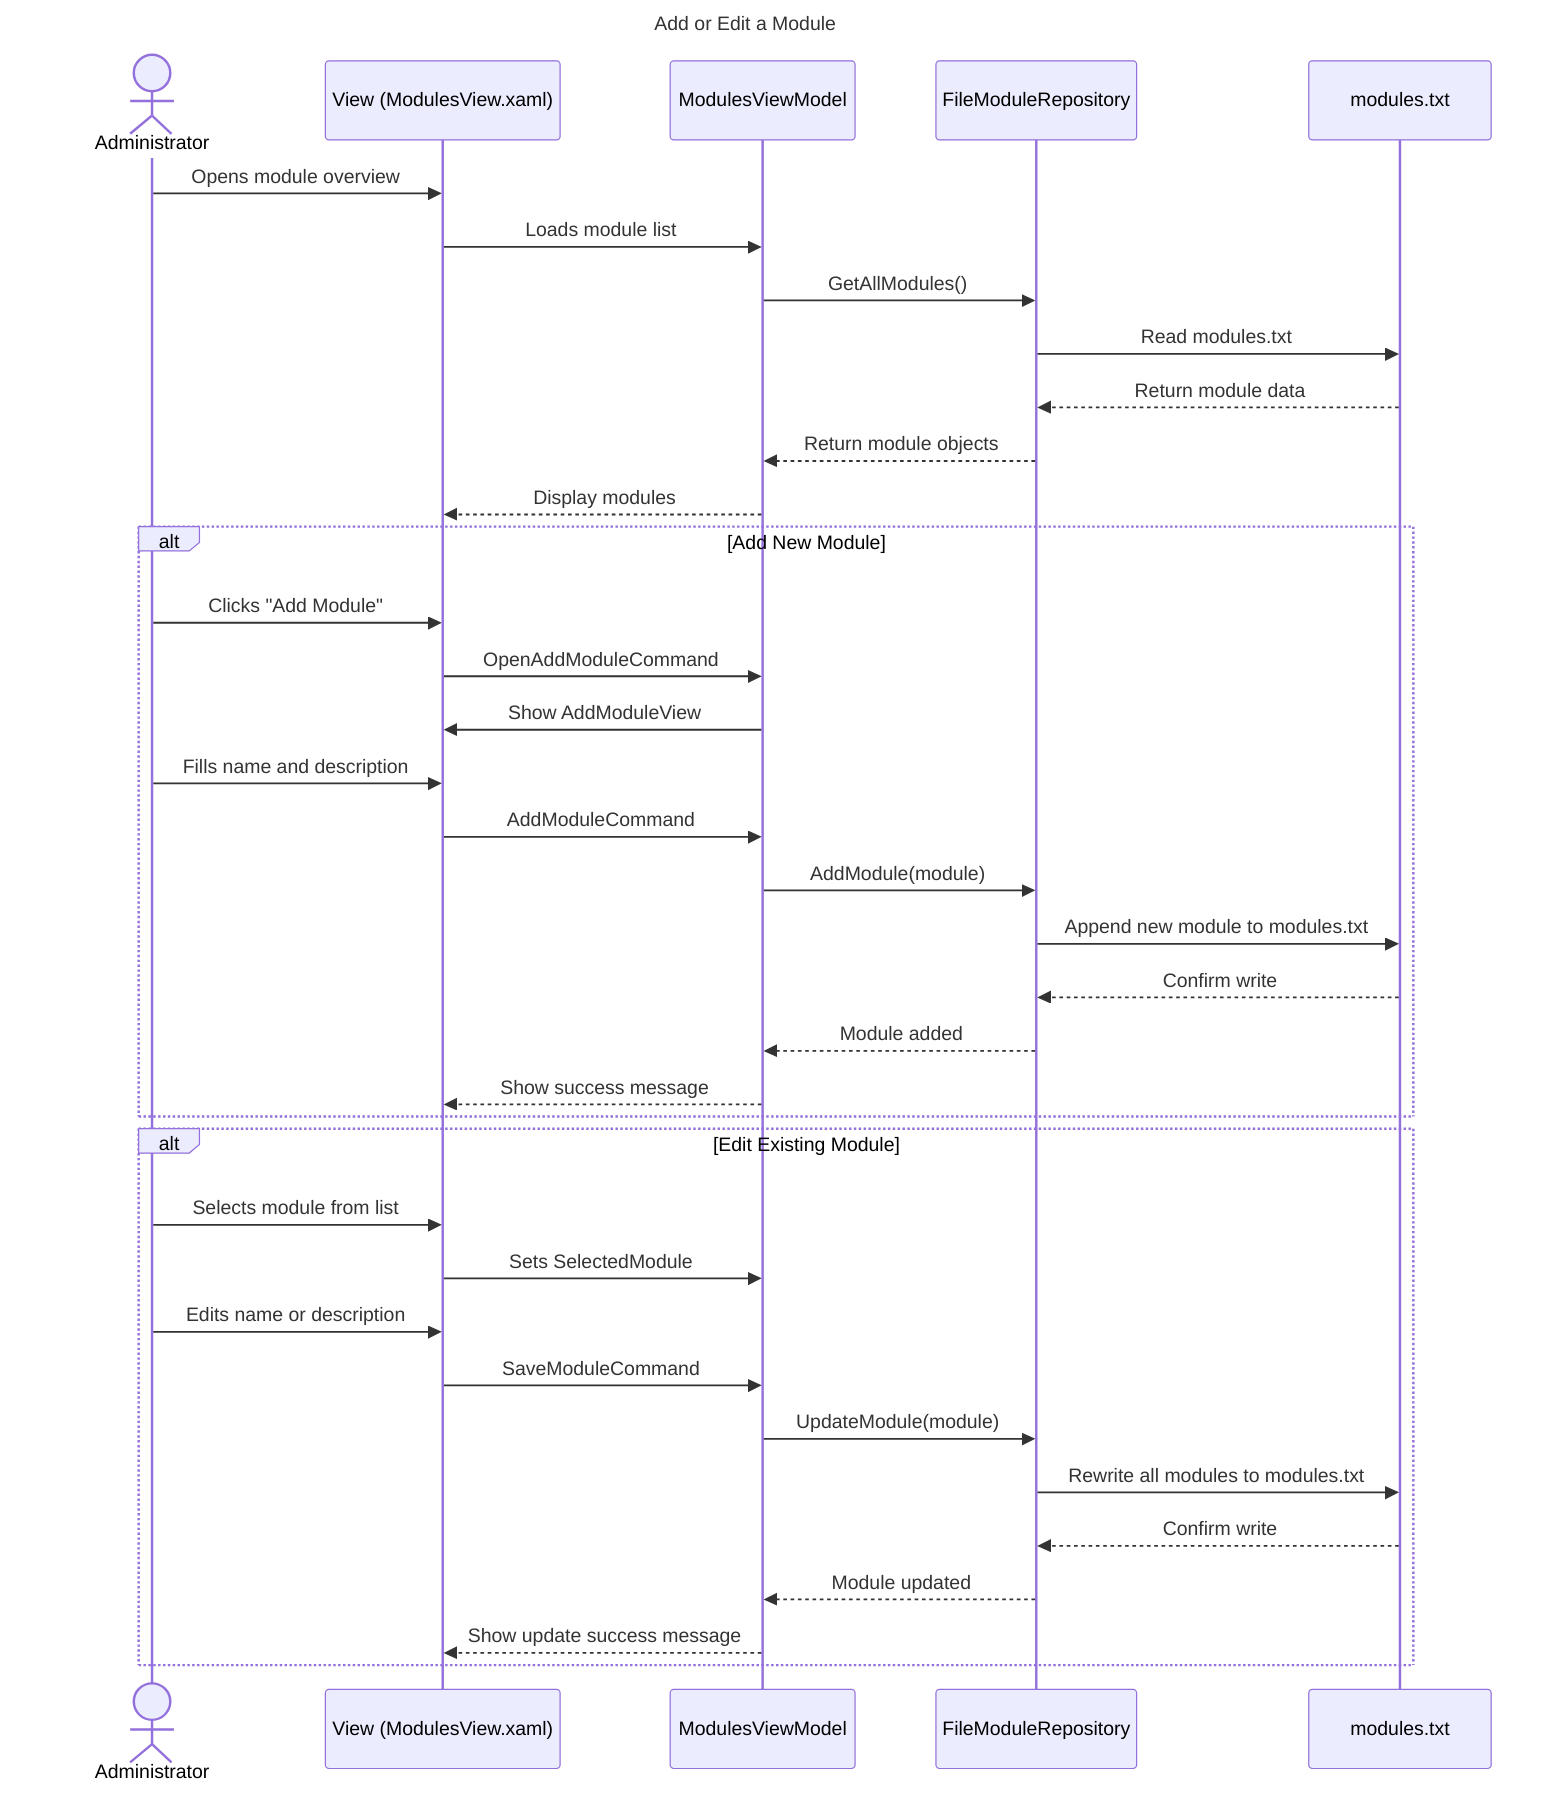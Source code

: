 ﻿sequenceDiagram
    title Add or Edit a Module

    actor Administrator
    participant UI as View (ModulesView.xaml)
    participant VM as ModulesViewModel
    participant Repo as FileModuleRepository
    participant File as modules.txt

    Administrator->>UI: Opens module overview
    UI->>VM: Loads module list
    VM->>Repo: GetAllModules()
    Repo->>File: Read modules.txt
    File-->>Repo: Return module data
    Repo-->>VM: Return module objects
    VM-->>UI: Display modules

    alt Add New Module
        Administrator->>UI: Clicks "Add Module"
        UI->>VM: OpenAddModuleCommand
        VM->>UI: Show AddModuleView
        Administrator->>UI: Fills name and description
        UI->>VM: AddModuleCommand
        VM->>Repo: AddModule(module)
        Repo->>File: Append new module to modules.txt
        File-->>Repo: Confirm write
        Repo-->>VM: Module added
        VM-->>UI: Show success message
    end

    alt Edit Existing Module
        Administrator->>UI: Selects module from list
        UI->>VM: Sets SelectedModule
        Administrator->>UI: Edits name or description
        UI->>VM: SaveModuleCommand
        VM->>Repo: UpdateModule(module)
        Repo->>File: Rewrite all modules to modules.txt
        File-->>Repo: Confirm write
        Repo-->>VM: Module updated
        VM-->>UI: Show update success message
    end